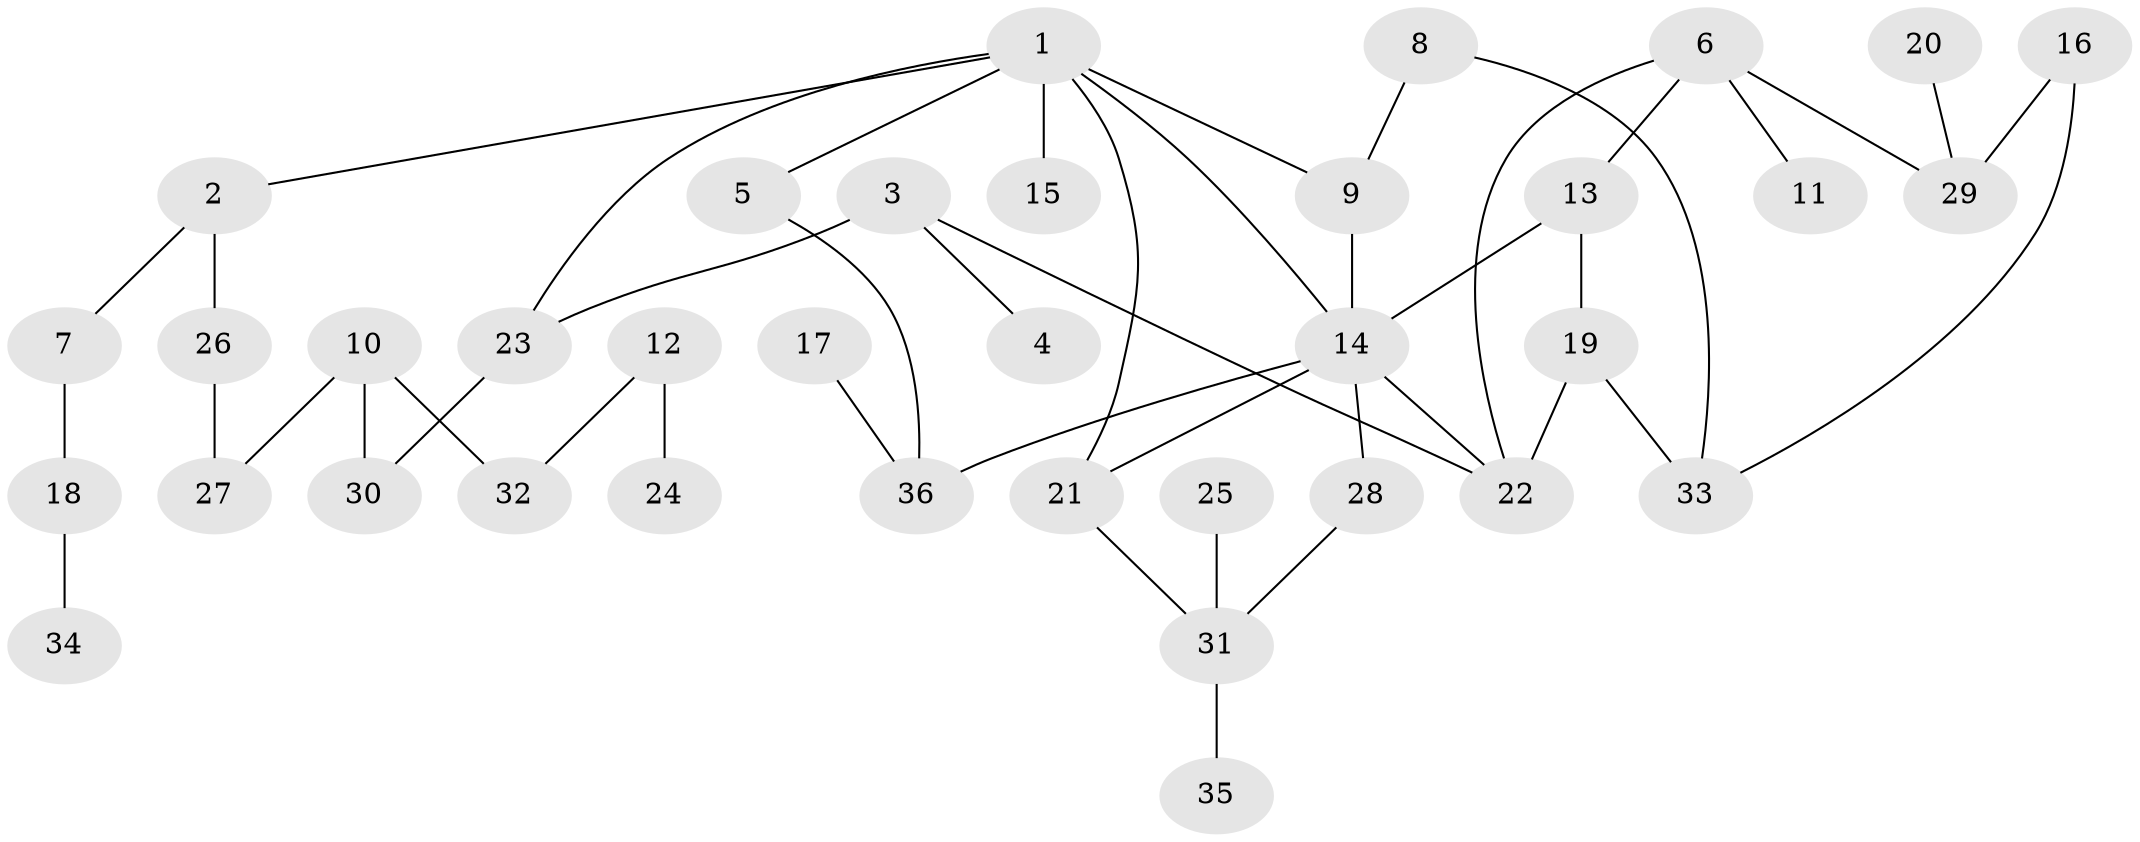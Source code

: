 // original degree distribution, {8: 0.014084507042253521, 4: 0.07042253521126761, 2: 0.23943661971830985, 7: 0.014084507042253521, 5: 0.056338028169014086, 1: 0.4084507042253521, 3: 0.19718309859154928}
// Generated by graph-tools (version 1.1) at 2025/35/03/04/25 23:35:59]
// undirected, 36 vertices, 45 edges
graph export_dot {
  node [color=gray90,style=filled];
  1;
  2;
  3;
  4;
  5;
  6;
  7;
  8;
  9;
  10;
  11;
  12;
  13;
  14;
  15;
  16;
  17;
  18;
  19;
  20;
  21;
  22;
  23;
  24;
  25;
  26;
  27;
  28;
  29;
  30;
  31;
  32;
  33;
  34;
  35;
  36;
  1 -- 2 [weight=1.0];
  1 -- 5 [weight=1.0];
  1 -- 9 [weight=1.0];
  1 -- 14 [weight=1.0];
  1 -- 15 [weight=1.0];
  1 -- 21 [weight=1.0];
  1 -- 23 [weight=1.0];
  2 -- 7 [weight=1.0];
  2 -- 26 [weight=1.0];
  3 -- 4 [weight=1.0];
  3 -- 22 [weight=1.0];
  3 -- 23 [weight=1.0];
  5 -- 36 [weight=1.0];
  6 -- 11 [weight=1.0];
  6 -- 13 [weight=1.0];
  6 -- 22 [weight=1.0];
  6 -- 29 [weight=1.0];
  7 -- 18 [weight=1.0];
  8 -- 9 [weight=1.0];
  8 -- 33 [weight=1.0];
  9 -- 14 [weight=1.0];
  10 -- 27 [weight=1.0];
  10 -- 30 [weight=1.0];
  10 -- 32 [weight=1.0];
  12 -- 24 [weight=1.0];
  12 -- 32 [weight=1.0];
  13 -- 14 [weight=1.0];
  13 -- 19 [weight=1.0];
  14 -- 21 [weight=1.0];
  14 -- 22 [weight=1.0];
  14 -- 28 [weight=1.0];
  14 -- 36 [weight=1.0];
  16 -- 29 [weight=1.0];
  16 -- 33 [weight=1.0];
  17 -- 36 [weight=1.0];
  18 -- 34 [weight=1.0];
  19 -- 22 [weight=1.0];
  19 -- 33 [weight=1.0];
  20 -- 29 [weight=1.0];
  21 -- 31 [weight=1.0];
  23 -- 30 [weight=1.0];
  25 -- 31 [weight=1.0];
  26 -- 27 [weight=1.0];
  28 -- 31 [weight=1.0];
  31 -- 35 [weight=1.0];
}
